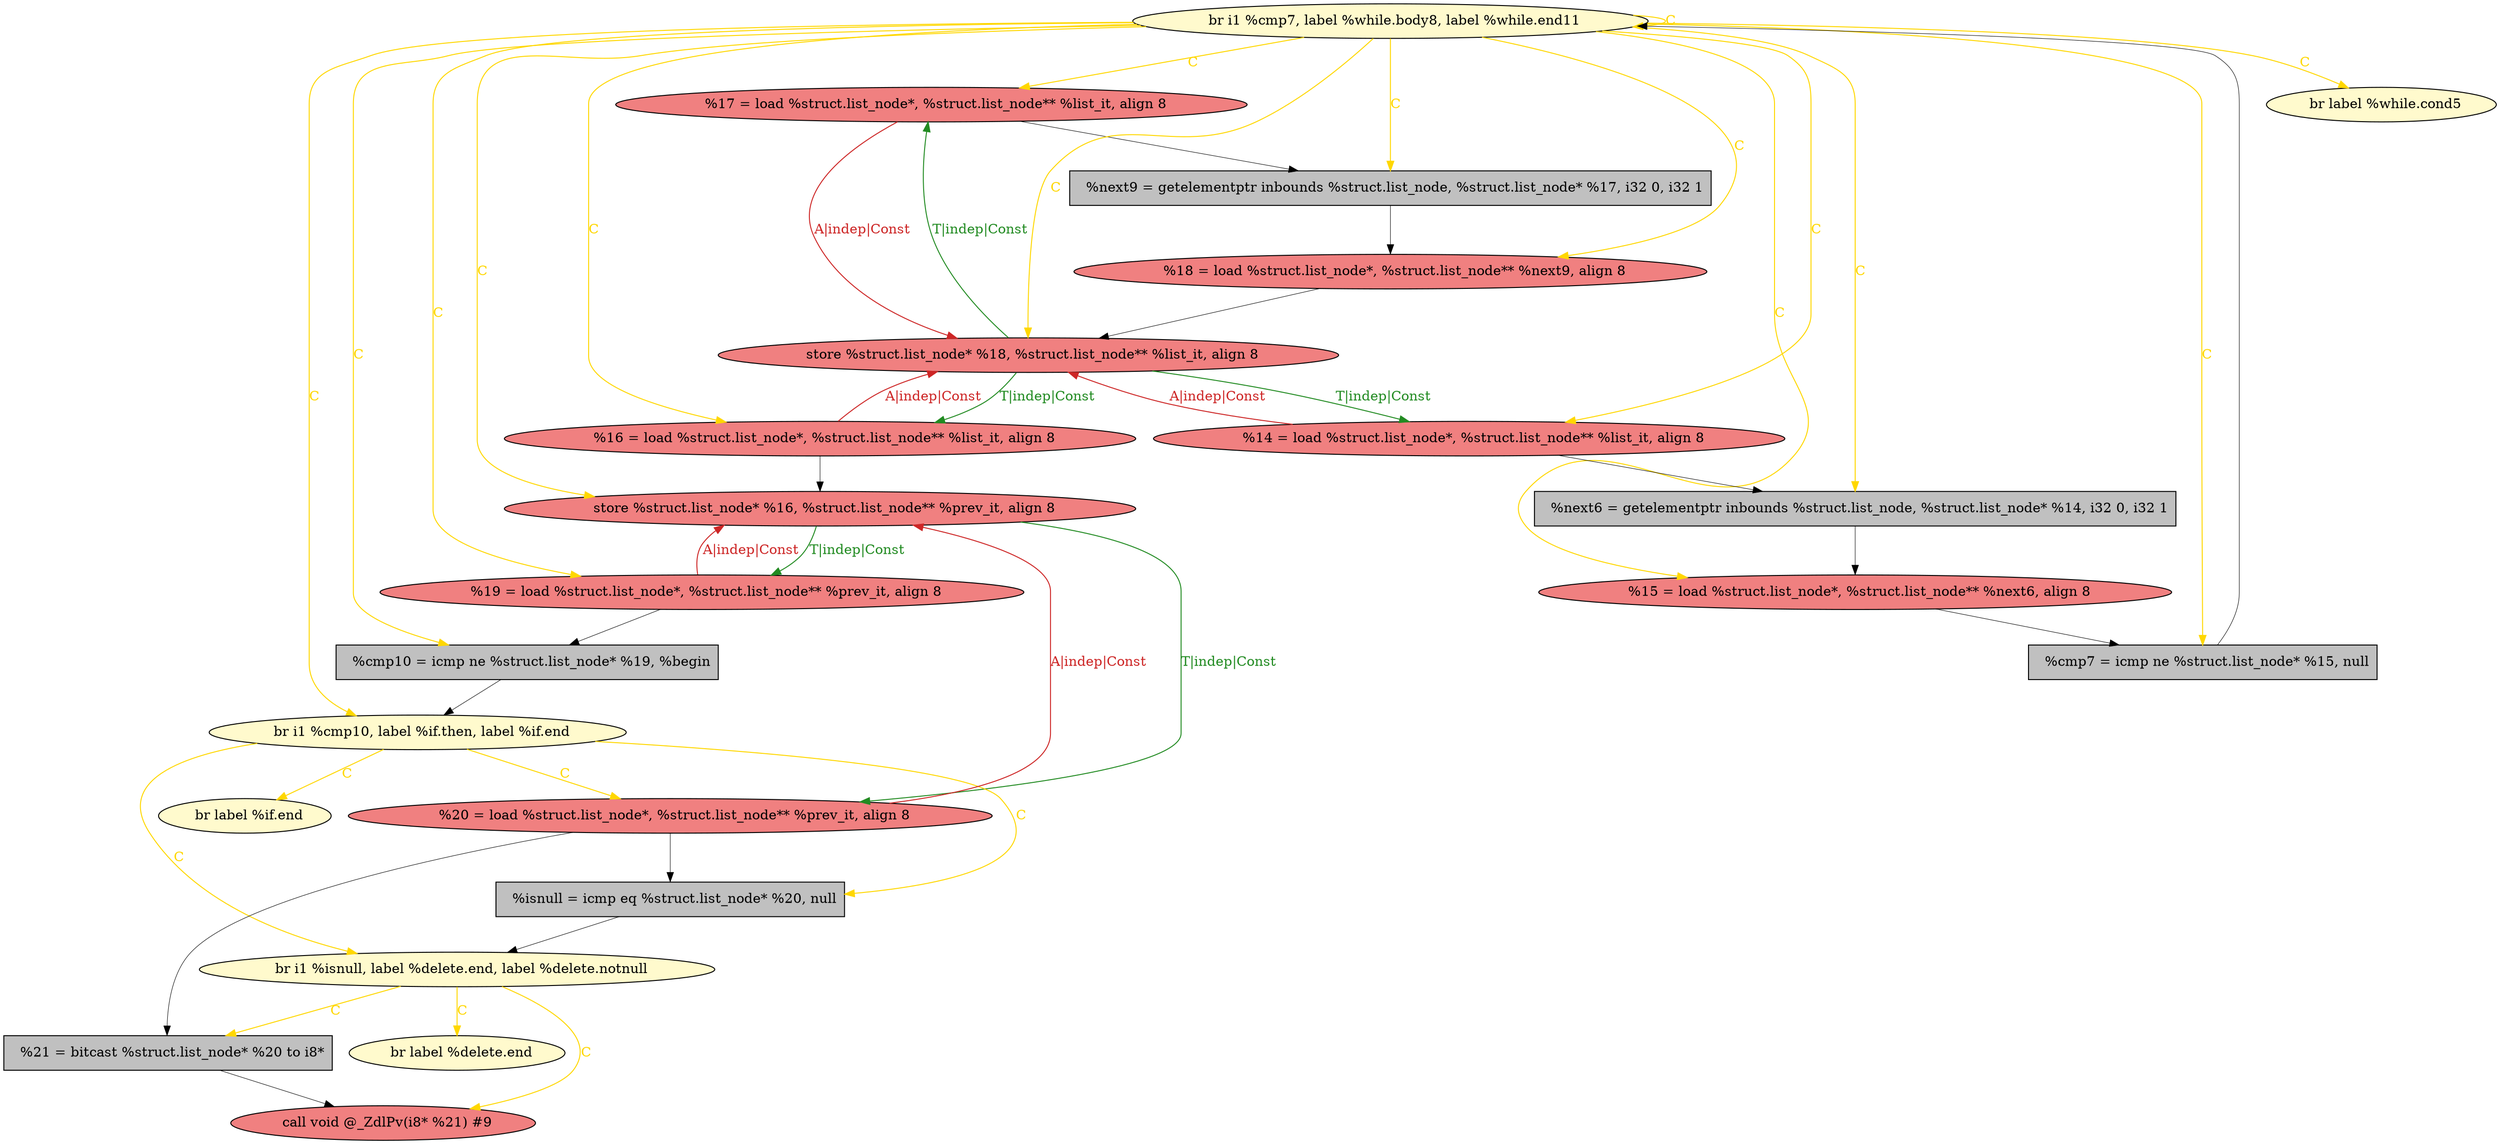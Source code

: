 
digraph G {


node518 [fillcolor=lightcoral,label="  store %struct.list_node* %16, %struct.list_node** %prev_it, align 8",shape=ellipse,style=filled ]
node517 [fillcolor=grey,label="  %cmp10 = icmp ne %struct.list_node* %19, %begin",shape=rectangle,style=filled ]
node516 [fillcolor=lightcoral,label="  %17 = load %struct.list_node*, %struct.list_node** %list_it, align 8",shape=ellipse,style=filled ]
node499 [fillcolor=lemonchiffon,label="  br i1 %cmp10, label %if.then, label %if.end",shape=ellipse,style=filled ]
node514 [fillcolor=lightcoral,label="  %16 = load %struct.list_node*, %struct.list_node** %list_it, align 8",shape=ellipse,style=filled ]
node501 [fillcolor=lemonchiffon,label="  br label %delete.end",shape=ellipse,style=filled ]
node509 [fillcolor=grey,label="  %21 = bitcast %struct.list_node* %20 to i8*",shape=rectangle,style=filled ]
node497 [fillcolor=grey,label="  %isnull = icmp eq %struct.list_node* %20, null",shape=rectangle,style=filled ]
node502 [fillcolor=lemonchiffon,label="  br i1 %cmp7, label %while.body8, label %while.end11",shape=ellipse,style=filled ]
node504 [fillcolor=lemonchiffon,label="  br i1 %isnull, label %delete.end, label %delete.notnull",shape=ellipse,style=filled ]
node515 [fillcolor=lightcoral,label="  %14 = load %struct.list_node*, %struct.list_node** %list_it, align 8",shape=ellipse,style=filled ]
node507 [fillcolor=lemonchiffon,label="  br label %if.end",shape=ellipse,style=filled ]
node508 [fillcolor=grey,label="  %next9 = getelementptr inbounds %struct.list_node, %struct.list_node* %17, i32 0, i32 1",shape=rectangle,style=filled ]
node511 [fillcolor=lightcoral,label="  %19 = load %struct.list_node*, %struct.list_node** %prev_it, align 8",shape=ellipse,style=filled ]
node498 [fillcolor=grey,label="  %next6 = getelementptr inbounds %struct.list_node, %struct.list_node* %14, i32 0, i32 1",shape=rectangle,style=filled ]
node503 [fillcolor=lemonchiffon,label="  br label %while.cond5",shape=ellipse,style=filled ]
node500 [fillcolor=lightcoral,label="  store %struct.list_node* %18, %struct.list_node** %list_it, align 8",shape=ellipse,style=filled ]
node505 [fillcolor=lightcoral,label="  %18 = load %struct.list_node*, %struct.list_node** %next9, align 8",shape=ellipse,style=filled ]
node506 [fillcolor=lightcoral,label="  call void @_ZdlPv(i8* %21) #9",shape=ellipse,style=filled ]
node510 [fillcolor=grey,label="  %cmp7 = icmp ne %struct.list_node* %15, null",shape=rectangle,style=filled ]
node513 [fillcolor=lightcoral,label="  %15 = load %struct.list_node*, %struct.list_node** %next6, align 8",shape=ellipse,style=filled ]
node512 [fillcolor=lightcoral,label="  %20 = load %struct.list_node*, %struct.list_node** %prev_it, align 8",shape=ellipse,style=filled ]

node502->node500 [style=solid,color=gold,label="C",penwidth=1.0,fontcolor=gold ]
node502->node505 [style=solid,color=gold,label="C",penwidth=1.0,fontcolor=gold ]
node502->node508 [style=solid,color=gold,label="C",penwidth=1.0,fontcolor=gold ]
node505->node500 [style=solid,color=black,label="",penwidth=0.5,fontcolor=black ]
node502->node518 [style=solid,color=gold,label="C",penwidth=1.0,fontcolor=gold ]
node504->node501 [style=solid,color=gold,label="C",penwidth=1.0,fontcolor=gold ]
node502->node513 [style=solid,color=gold,label="C",penwidth=1.0,fontcolor=gold ]
node509->node506 [style=solid,color=black,label="",penwidth=0.5,fontcolor=black ]
node512->node497 [style=solid,color=black,label="",penwidth=0.5,fontcolor=black ]
node499->node504 [style=solid,color=gold,label="C",penwidth=1.0,fontcolor=gold ]
node500->node515 [style=solid,color=forestgreen,label="T|indep|Const",penwidth=1.0,fontcolor=forestgreen ]
node502->node517 [style=solid,color=gold,label="C",penwidth=1.0,fontcolor=gold ]
node516->node500 [style=solid,color=firebrick3,label="A|indep|Const",penwidth=1.0,fontcolor=firebrick3 ]
node502->node503 [style=solid,color=gold,label="C",penwidth=1.0,fontcolor=gold ]
node504->node509 [style=solid,color=gold,label="C",penwidth=1.0,fontcolor=gold ]
node497->node504 [style=solid,color=black,label="",penwidth=0.5,fontcolor=black ]
node512->node509 [style=solid,color=black,label="",penwidth=0.5,fontcolor=black ]
node508->node505 [style=solid,color=black,label="",penwidth=0.5,fontcolor=black ]
node502->node502 [style=solid,color=gold,label="C",penwidth=1.0,fontcolor=gold ]
node517->node499 [style=solid,color=black,label="",penwidth=0.5,fontcolor=black ]
node500->node516 [style=solid,color=forestgreen,label="T|indep|Const",penwidth=1.0,fontcolor=forestgreen ]
node499->node497 [style=solid,color=gold,label="C",penwidth=1.0,fontcolor=gold ]
node514->node500 [style=solid,color=firebrick3,label="A|indep|Const",penwidth=1.0,fontcolor=firebrick3 ]
node499->node507 [style=solid,color=gold,label="C",penwidth=1.0,fontcolor=gold ]
node504->node506 [style=solid,color=gold,label="C",penwidth=1.0,fontcolor=gold ]
node515->node500 [style=solid,color=firebrick3,label="A|indep|Const",penwidth=1.0,fontcolor=firebrick3 ]
node502->node499 [style=solid,color=gold,label="C",penwidth=1.0,fontcolor=gold ]
node502->node498 [style=solid,color=gold,label="C",penwidth=1.0,fontcolor=gold ]
node502->node516 [style=solid,color=gold,label="C",penwidth=1.0,fontcolor=gold ]
node513->node510 [style=solid,color=black,label="",penwidth=0.5,fontcolor=black ]
node515->node498 [style=solid,color=black,label="",penwidth=0.5,fontcolor=black ]
node511->node517 [style=solid,color=black,label="",penwidth=0.5,fontcolor=black ]
node498->node513 [style=solid,color=black,label="",penwidth=0.5,fontcolor=black ]
node516->node508 [style=solid,color=black,label="",penwidth=0.5,fontcolor=black ]
node511->node518 [style=solid,color=firebrick3,label="A|indep|Const",penwidth=1.0,fontcolor=firebrick3 ]
node518->node511 [style=solid,color=forestgreen,label="T|indep|Const",penwidth=1.0,fontcolor=forestgreen ]
node502->node515 [style=solid,color=gold,label="C",penwidth=1.0,fontcolor=gold ]
node510->node502 [style=solid,color=black,label="",penwidth=0.5,fontcolor=black ]
node502->node514 [style=solid,color=gold,label="C",penwidth=1.0,fontcolor=gold ]
node512->node518 [style=solid,color=firebrick3,label="A|indep|Const",penwidth=1.0,fontcolor=firebrick3 ]
node502->node511 [style=solid,color=gold,label="C",penwidth=1.0,fontcolor=gold ]
node502->node510 [style=solid,color=gold,label="C",penwidth=1.0,fontcolor=gold ]
node499->node512 [style=solid,color=gold,label="C",penwidth=1.0,fontcolor=gold ]
node518->node512 [style=solid,color=forestgreen,label="T|indep|Const",penwidth=1.0,fontcolor=forestgreen ]
node514->node518 [style=solid,color=black,label="",penwidth=0.5,fontcolor=black ]
node500->node514 [style=solid,color=forestgreen,label="T|indep|Const",penwidth=1.0,fontcolor=forestgreen ]


}

